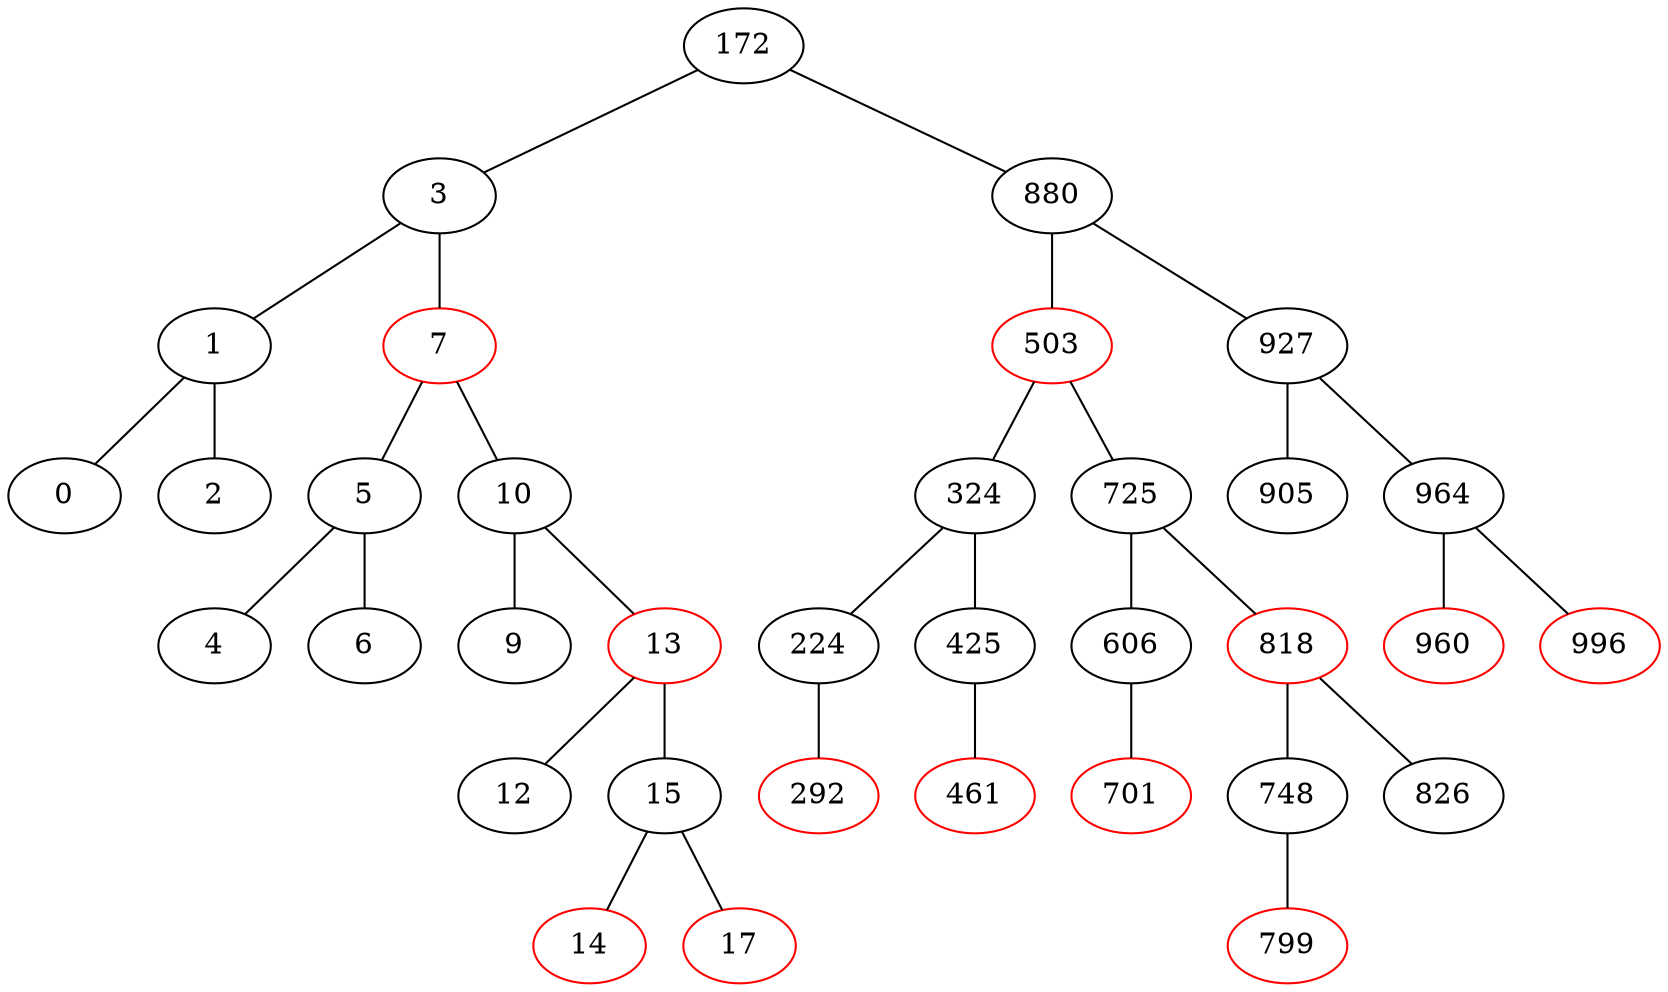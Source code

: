 graph g {
  172 [color=black];
  172 -- 3;
  3 [color=black];
  3 -- 1;
  1 [color=black];
  1 -- 0;
  0 [color=black];
  1 -- 2;
  2 [color=black];
  3 -- 7;
  7 [color=red];
  7 -- 5;
  5 [color=black];
  5 -- 4;
  4 [color=black];
  5 -- 6;
  6 [color=black];
  7 -- 10;
  10 [color=black];
  10 -- 9;
  9 [color=black];
  10 -- 13;
  13 [color=red];
  13 -- 12;
  12 [color=black];
  13 -- 15;
  15 [color=black];
  15 -- 14;
  14 [color=red];
  15 -- 17;
  17 [color=red];
  172 -- 880;
  880 [color=black];
  880 -- 503;
  503 [color=red];
  503 -- 324;
  324 [color=black];
  324 -- 224;
  224 [color=black];
  224 -- 292;
  292 [color=red];
  324 -- 425;
  425 [color=black];
  425 -- 461;
  461 [color=red];
  503 -- 725;
  725 [color=black];
  725 -- 606;
  606 [color=black];
  606 -- 701;
  701 [color=red];
  725 -- 818;
  818 [color=red];
  818 -- 748;
  748 [color=black];
  748 -- 799;
  799 [color=red];
  818 -- 826;
  826 [color=black];
  880 -- 927;
  927 [color=black];
  927 -- 905;
  905 [color=black];
  927 -- 964;
  964 [color=black];
  964 -- 960;
  960 [color=red];
  964 -- 996;
  996 [color=red];
}

